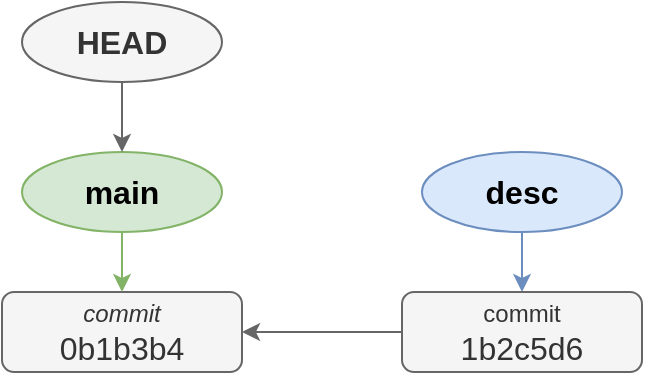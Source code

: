 <mxfile version="24.7.7">
  <diagram name="Pàgina-1" id="mhbHxmUa4zc_a_H4eHv1">
    <mxGraphModel dx="1434" dy="754" grid="1" gridSize="10" guides="1" tooltips="1" connect="1" arrows="1" fold="1" page="1" pageScale="1" pageWidth="827" pageHeight="1169" math="0" shadow="0">
      <root>
        <mxCell id="0" />
        <mxCell id="1" parent="0" />
        <mxCell id="PTJPZ_psIiAskl2s9prX-1" value="&lt;div style=&quot;line-height: 100%;&quot;&gt;&lt;i&gt;&lt;font style=&quot;font-size: 12px;&quot;&gt;commit&lt;/font&gt;&lt;/i&gt;&lt;/div&gt;0b1b3b4" style="rounded=1;whiteSpace=wrap;html=1;fontSize=16;fillColor=#f5f5f5;strokeColor=#666666;fontColor=#333333;" vertex="1" parent="1">
          <mxGeometry x="254" y="615" width="120" height="40" as="geometry" />
        </mxCell>
        <mxCell id="PTJPZ_psIiAskl2s9prX-2" style="rounded=0;orthogonalLoop=1;jettySize=auto;html=1;exitX=0.5;exitY=1;exitDx=0;exitDy=0;fillColor=#d5e8d4;strokeColor=#82b366;" edge="1" parent="1" source="PTJPZ_psIiAskl2s9prX-3" target="PTJPZ_psIiAskl2s9prX-1">
          <mxGeometry relative="1" as="geometry" />
        </mxCell>
        <mxCell id="PTJPZ_psIiAskl2s9prX-3" value="main" style="ellipse;whiteSpace=wrap;html=1;fillColor=#d5e8d4;strokeColor=#82b366;fontSize=16;fontStyle=1" vertex="1" parent="1">
          <mxGeometry x="264" y="545" width="100" height="40" as="geometry" />
        </mxCell>
        <mxCell id="PTJPZ_psIiAskl2s9prX-4" style="edgeStyle=orthogonalEdgeStyle;rounded=0;orthogonalLoop=1;jettySize=auto;html=1;exitX=0.5;exitY=1;exitDx=0;exitDy=0;fillColor=#f5f5f5;strokeColor=#666666;entryX=0.5;entryY=0;entryDx=0;entryDy=0;" edge="1" parent="1" source="PTJPZ_psIiAskl2s9prX-5" target="PTJPZ_psIiAskl2s9prX-3">
          <mxGeometry relative="1" as="geometry" />
        </mxCell>
        <mxCell id="PTJPZ_psIiAskl2s9prX-5" value="HEAD" style="ellipse;whiteSpace=wrap;html=1;fillColor=#f5f5f5;strokeColor=#666666;fontSize=16;fontStyle=1;fontColor=#333333;" vertex="1" parent="1">
          <mxGeometry x="264" y="470" width="100" height="40" as="geometry" />
        </mxCell>
        <mxCell id="PTJPZ_psIiAskl2s9prX-6" style="edgeStyle=orthogonalEdgeStyle;rounded=0;orthogonalLoop=1;jettySize=auto;html=1;exitX=0.5;exitY=1;exitDx=0;exitDy=0;fillColor=#dae8fc;strokeColor=#6c8ebf;" edge="1" parent="1" source="PTJPZ_psIiAskl2s9prX-7" target="PTJPZ_psIiAskl2s9prX-9">
          <mxGeometry relative="1" as="geometry" />
        </mxCell>
        <mxCell id="PTJPZ_psIiAskl2s9prX-7" value="desc" style="ellipse;whiteSpace=wrap;html=1;fillColor=#dae8fc;strokeColor=#6c8ebf;fontSize=16;fontStyle=1" vertex="1" parent="1">
          <mxGeometry x="464" y="545" width="100" height="40" as="geometry" />
        </mxCell>
        <mxCell id="PTJPZ_psIiAskl2s9prX-8" style="edgeStyle=orthogonalEdgeStyle;rounded=0;orthogonalLoop=1;jettySize=auto;html=1;exitX=0;exitY=0.5;exitDx=0;exitDy=0;fillColor=#f5f5f5;strokeColor=#666666;" edge="1" parent="1" source="PTJPZ_psIiAskl2s9prX-9" target="PTJPZ_psIiAskl2s9prX-1">
          <mxGeometry relative="1" as="geometry" />
        </mxCell>
        <mxCell id="PTJPZ_psIiAskl2s9prX-9" value="&lt;div style=&quot;line-height: 100%;&quot;&gt;&lt;font style=&quot;font-size: 12px;&quot;&gt;commit&lt;/font&gt;&lt;/div&gt;1b2c5d6" style="rounded=1;whiteSpace=wrap;html=1;fontSize=16;fillColor=#f5f5f5;strokeColor=#666666;fontColor=#333333;" vertex="1" parent="1">
          <mxGeometry x="454" y="615" width="120" height="40" as="geometry" />
        </mxCell>
      </root>
    </mxGraphModel>
  </diagram>
</mxfile>

